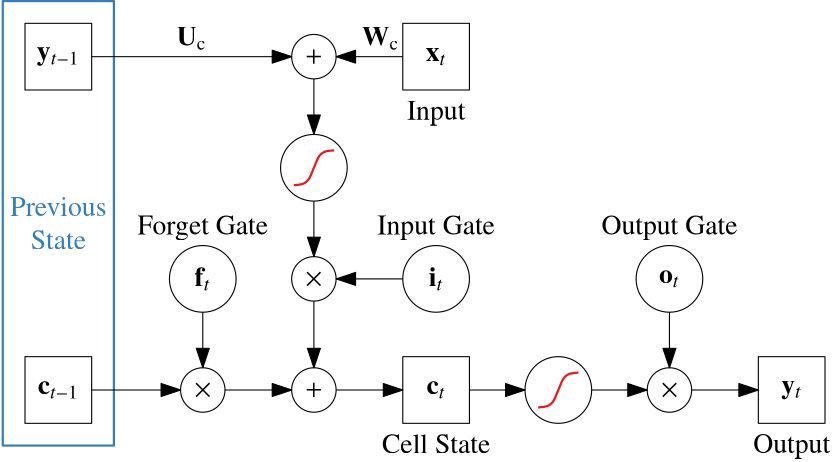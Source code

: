 <?xml version="1.0"?>
<!DOCTYPE ipe SYSTEM "ipe.dtd">
<ipe version="70206" creator="Ipe 7.2.7">
<info created="D:20170627172802" modified="D:20170807221343"/>
<preamble>\usepackage{amsmath}
\usepackage{txfonts}
</preamble>
<ipestyle name="basic">
<symbol name="arrow/arc(spx)">
<path stroke="sym-stroke" fill="sym-stroke" pen="sym-pen">
0 0 m
-1 0.333 l
-1 -0.333 l
h
</path>
</symbol>
<symbol name="arrow/farc(spx)">
<path stroke="sym-stroke" fill="white" pen="sym-pen">
0 0 m
-1 0.333 l
-1 -0.333 l
h
</path>
</symbol>
<symbol name="arrow/ptarc(spx)">
<path stroke="sym-stroke" fill="sym-stroke" pen="sym-pen">
0 0 m
-1 0.333 l
-0.8 0 l
-1 -0.333 l
h
</path>
</symbol>
<symbol name="arrow/fptarc(spx)">
<path stroke="sym-stroke" fill="white" pen="sym-pen">
0 0 m
-1 0.333 l
-0.8 0 l
-1 -0.333 l
h
</path>
</symbol>
<symbol name="mark/circle(sx)" transformations="translations">
<path fill="sym-stroke">
0.6 0 0 0.6 0 0 e
0.4 0 0 0.4 0 0 e
</path>
</symbol>
<symbol name="mark/disk(sx)" transformations="translations">
<path fill="sym-stroke">
0.6 0 0 0.6 0 0 e
</path>
</symbol>
<symbol name="mark/fdisk(sfx)" transformations="translations">
<group>
<path fill="sym-fill">
0.5 0 0 0.5 0 0 e
</path>
<path fill="sym-stroke" fillrule="eofill">
0.6 0 0 0.6 0 0 e
0.4 0 0 0.4 0 0 e
</path>
</group>
</symbol>
<symbol name="mark/box(sx)" transformations="translations">
<path fill="sym-stroke" fillrule="eofill">
-0.6 -0.6 m
0.6 -0.6 l
0.6 0.6 l
-0.6 0.6 l
h
-0.4 -0.4 m
0.4 -0.4 l
0.4 0.4 l
-0.4 0.4 l
h
</path>
</symbol>
<symbol name="mark/square(sx)" transformations="translations">
<path fill="sym-stroke">
-0.6 -0.6 m
0.6 -0.6 l
0.6 0.6 l
-0.6 0.6 l
h
</path>
</symbol>
<symbol name="mark/fsquare(sfx)" transformations="translations">
<group>
<path fill="sym-fill">
-0.5 -0.5 m
0.5 -0.5 l
0.5 0.5 l
-0.5 0.5 l
h
</path>
<path fill="sym-stroke" fillrule="eofill">
-0.6 -0.6 m
0.6 -0.6 l
0.6 0.6 l
-0.6 0.6 l
h
-0.4 -0.4 m
0.4 -0.4 l
0.4 0.4 l
-0.4 0.4 l
h
</path>
</group>
</symbol>
<symbol name="mark/cross(sx)" transformations="translations">
<group>
<path fill="sym-stroke">
-0.43 -0.57 m
0.57 0.43 l
0.43 0.57 l
-0.57 -0.43 l
h
</path>
<path fill="sym-stroke">
-0.43 0.57 m
0.57 -0.43 l
0.43 -0.57 l
-0.57 0.43 l
h
</path>
</group>
</symbol>
<symbol name="arrow/fnormal(spx)">
<path stroke="sym-stroke" fill="white" pen="sym-pen">
0 0 m
-1 0.333 l
-1 -0.333 l
h
</path>
</symbol>
<symbol name="arrow/pointed(spx)">
<path stroke="sym-stroke" fill="sym-stroke" pen="sym-pen">
0 0 m
-1 0.333 l
-0.8 0 l
-1 -0.333 l
h
</path>
</symbol>
<symbol name="arrow/fpointed(spx)">
<path stroke="sym-stroke" fill="white" pen="sym-pen">
0 0 m
-1 0.333 l
-0.8 0 l
-1 -0.333 l
h
</path>
</symbol>
<symbol name="arrow/linear(spx)">
<path stroke="sym-stroke" pen="sym-pen">
-1 0.333 m
0 0 l
-1 -0.333 l
</path>
</symbol>
<symbol name="arrow/fdouble(spx)">
<path stroke="sym-stroke" fill="white" pen="sym-pen">
0 0 m
-1 0.333 l
-1 -0.333 l
h
-1 0 m
-2 0.333 l
-2 -0.333 l
h
</path>
</symbol>
<symbol name="arrow/double(spx)">
<path stroke="sym-stroke" fill="sym-stroke" pen="sym-pen">
0 0 m
-1 0.333 l
-1 -0.333 l
h
-1 0 m
-2 0.333 l
-2 -0.333 l
h
</path>
</symbol>
<pen name="heavier" value="0.8"/>
<pen name="fat" value="1.2"/>
<pen name="ultrafat" value="2"/>
<symbolsize name="large" value="5"/>
<symbolsize name="small" value="2"/>
<symbolsize name="tiny" value="1.1"/>
<arrowsize name="large" value="10"/>
<arrowsize name="small" value="5"/>
<arrowsize name="tiny" value="3"/>
<color name="red" value="1 0 0"/>
<color name="green" value="0 1 0"/>
<color name="blue" value="0 0 1"/>
<color name="yellow" value="1 1 0"/>
<color name="orange" value="1 0.647 0"/>
<color name="gold" value="1 0.843 0"/>
<color name="purple" value="0.627 0.125 0.941"/>
<color name="gray" value="0.745"/>
<color name="brown" value="0.647 0.165 0.165"/>
<color name="navy" value="0 0 0.502"/>
<color name="pink" value="1 0.753 0.796"/>
<color name="seagreen" value="0.18 0.545 0.341"/>
<color name="turquoise" value="0.251 0.878 0.816"/>
<color name="violet" value="0.933 0.51 0.933"/>
<color name="darkblue" value="0 0 0.545"/>
<color name="darkcyan" value="0 0.545 0.545"/>
<color name="darkgray" value="0.663"/>
<color name="darkgreen" value="0 0.392 0"/>
<color name="darkmagenta" value="0.545 0 0.545"/>
<color name="darkorange" value="1 0.549 0"/>
<color name="darkred" value="0.545 0 0"/>
<color name="lightblue" value="0.678 0.847 0.902"/>
<color name="lightcyan" value="0.878 1 1"/>
<color name="lightgray" value="0.827"/>
<color name="lightgreen" value="0.565 0.933 0.565"/>
<color name="lightyellow" value="1 1 0.878"/>
<dashstyle name="dashed" value="[4] 0"/>
<dashstyle name="dotted" value="[1 3] 0"/>
<dashstyle name="dash dotted" value="[4 2 1 2] 0"/>
<dashstyle name="dash dot dotted" value="[4 2 1 2 1 2] 0"/>
<textsize name="large" value="\large"/>
<textsize name="Large" value="\Large"/>
<textsize name="LARGE" value="\LARGE"/>
<textsize name="huge" value="\huge"/>
<textsize name="Huge" value="\Huge"/>
<textsize name="small" value="\small"/>
<textsize name="footnote" value="\footnotesize"/>
<textsize name="tiny" value="\tiny"/>
<textstyle name="center" begin="\begin{center}" end="\end{center}"/>
<textstyle name="itemize" begin="\begin{itemize}" end="\end{itemize}"/>
<textstyle name="item" begin="\begin{itemize}\item{}" end="\end{itemize}"/>
<gridsize name="4 pts" value="4"/>
<gridsize name="8 pts (~3 mm)" value="8"/>
<gridsize name="16 pts (~6 mm)" value="16"/>
<gridsize name="32 pts (~12 mm)" value="32"/>
<gridsize name="10 pts (~3.5 mm)" value="10"/>
<gridsize name="20 pts (~7 mm)" value="20"/>
<gridsize name="14 pts (~5 mm)" value="14"/>
<gridsize name="28 pts (~10 mm)" value="28"/>
<gridsize name="56 pts (~20 mm)" value="56"/>
<anglesize name="90 deg" value="90"/>
<anglesize name="60 deg" value="60"/>
<anglesize name="45 deg" value="45"/>
<anglesize name="30 deg" value="30"/>
<anglesize name="22.5 deg" value="22.5"/>
<opacity name="10%" value="0.1"/>
<opacity name="30%" value="0.3"/>
<opacity name="50%" value="0.5"/>
<opacity name="75%" value="0.75"/>
<tiling name="falling" angle="-60" step="4" width="1"/>
<tiling name="rising" angle="30" step="4" width="1"/>
</ipestyle>
<page>
<layer name="alpha"/>
<view layers="alpha" active="alpha"/>
<path layer="alpha" matrix="1 0 0 1 -8 0" stroke="black">
244 668 m
244 644 l
268 644 l
268 668 l
h
</path>
<text matrix="1 0 0 1 56 -80" transformations="translations" pos="192 736" stroke="black" type="label" width="6.986" height="4.659" depth="1.54" halign="center" valign="center" size="10" style="math">\mathbf{c}_t</text>
<path stroke="black">
100 668 m
100 644 l
124 644 l
124 668 l
h
</path>
<text matrix="1 0 0 1 -80 -80" transformations="translations" pos="192 736" stroke="black" type="label" width="14.908" height="4.659" depth="1.54" halign="center" valign="center" size="10" style="math">\mathbf{c}_{t-1}</text>
<path matrix="1 0 0 1 36 -80" stroke="black">
8 0 0 8 128 736 e
</path>
<path matrix="1 0 0 1 28 -80" stroke="black">
8 0 0 8 176 736 e
</path>
<text matrix="1 0 0 1 36 -80" transformations="translations" pos="128 736" stroke="black" type="label" width="6.336" height="5.116" depth="0.05" halign="center" valign="center" size="10" style="math">\times</text>
<text matrix="1 0 0 1 28 -80" transformations="translations" pos="176 736" stroke="black" type="label" width="6.336" height="5.091" depth="0" halign="center" valign="center" size="10" style="math">+</text>
<path matrix="1 0 0 1 28 -80" stroke="black" arrow="normal/normal">
184 736 m
208 736 l
</path>
<text matrix="1 0 0 1 -8 -96" transformations="translations" pos="256 736" stroke="black" type="label" width="39.024" height="6.804" depth="0.13" halign="center" valign="top" size="10">Cell State</text>
<path matrix="1 0 0 1 204 -80" stroke="black">
8 0 0 8 128 736 e
</path>
<text matrix="1 0 0 1 204 -80" transformations="translations" pos="128 736" stroke="black" type="label" width="6.336" height="5.116" depth="0.05" halign="center" valign="center" size="10" style="math">\times</text>
<path matrix="1 0 0 1 76 -56" stroke="black">
12 0 0 12 256 752 e
</path>
<text matrix="1 0 0 1 128 -52" transformations="translations" pos="204 748" stroke="black" type="label" width="7.544" height="4.659" depth="1.54" halign="center" valign="center" size="10" style="math">\mathbf{o}_t</text>
<path matrix="1 0 0 1 120 0" stroke="black">
244 668 m
244 644 l
268 644 l
268 668 l
h
</path>
<text matrix="1 0 0 1 184 -80" transformations="translations" pos="192 736" stroke="black" type="label" width="7.544" height="4.655" depth="2.04" halign="center" valign="center" size="10" style="math">\mathbf{y}_t</text>
<text matrix="1 0 0 1 76 -24" transformations="translations" pos="256 736" stroke="black" type="label" width="48.976" height="6.672" depth="2.16" halign="center" valign="baseline" size="10">Output Gate</text>
<path matrix="1 0 0 1 -92 -56" stroke="black">
12 0 0 12 256 752 e
</path>
<text matrix="1 0 0 1 -40 -52" transformations="translations" pos="204 748" stroke="black" type="label" width="5.88" height="6.841" depth="1.54" halign="center" valign="center" size="10" style="math">\mathbf{f}_t</text>
<text matrix="1 0 0 1 -92 -24" transformations="translations" pos="256 736" stroke="black" type="label" width="46.984" height="6.672" depth="2.16" halign="center" valign="baseline" size="10">Forget Gate</text>
<path matrix="1 0 0 1 8 0" stroke="black" arrow="normal/normal">
156 684 m
156 664 l
</path>
<path matrix="1 0 0 1 -144 120" stroke="black">
244 668 m
244 644 l
268 644 l
268 668 l
h
</path>
<text matrix="1 0 0 1 -80 40" transformations="translations" pos="192 736" stroke="black" type="label" width="15.466" height="4.655" depth="2.04" halign="center" valign="center" size="10" style="math">\mathbf{y}_{t-1}</text>
<path stroke="black" arrow="normal/normal">
204 688 m
204 664 l
</path>
<path matrix="1 0 0 1 76 -40" stroke="black">
8 0 0 8 128 736 e
</path>
<text matrix="1 0 0 1 76 -40" transformations="translations" pos="128 736" stroke="black" type="label" width="6.336" height="5.116" depth="0.05" halign="center" valign="center" size="10" style="math">\times</text>
<path stroke="black" arrow="normal/normal">
260 656 m
280 656 l
</path>
<path matrix="1 0 0 1 36 -96" stroke="black">
12 0 0 12 256 752 e
</path>
<path matrix="-0.0375398 0 0 -0.0548741 302.289 665.183" stroke="0.894 0.102 0.11" pen="0.8">
467.332 281.711 m
399.484 278.827
358.066 268.388
325.863 247.063
305.145 220.118
290.078 193.974
274.076 167.339 c
80.8403 52.9664 m
148.689 55.8509
190.107 66.2896
222.309 87.6145
243.027 114.56
258.094 140.703
274.096 167.339 c
</path>
<path stroke="black" arrow="normal/normal">
304 656 m
324 656 l
</path>
<path matrix="1 0 0 1 -8 0" stroke="black" arrow="normal/normal">
340 684 m
340 664 l
</path>
<path matrix="1 0 0 1 156 -80" stroke="black" arrow="normal/normal">
184 736 m
208 736 l
</path>
<path matrix="1 0 0 1 -8 120" stroke="black">
244 668 m
244 644 l
268 644 l
268 668 l
h
</path>
<text matrix="1 0 0 1 56 40" transformations="translations" pos="192 736" stroke="black" type="label" width="7.544" height="4.659" depth="1.54" halign="center" valign="center" size="10" style="math">\mathbf{x}_t</text>
<path matrix="1 0 0 1 -52 -16" stroke="black">
12 0 0 12 256 752 e
</path>
<path matrix="-0.0375398 0 0 -0.0548741 214.289 745.183" stroke="0.894 0.102 0.11" pen="0.8">
467.332 281.711 m
399.484 278.827
358.066 268.388
325.863 247.063
305.145 220.118
290.078 193.974
274.076 167.339 c
80.8403 52.9664 m
148.689 55.8509
190.107 66.2896
222.309 87.6145
243.027 114.56
258.094 140.703
274.096 167.339 c
</path>
<path matrix="1 0 0 1 -8 -56" stroke="black">
12 0 0 12 256 752 e
</path>
<text matrix="1 0 0 1 44 -52" transformations="translations" pos="204 748" stroke="black" type="label" width="5.332" height="6.841" depth="1.54" halign="center" valign="center" size="10" style="math">\mathbf{i}_t</text>
<text matrix="1 0 0 1 -8 -24" transformations="translations" pos="256 736" stroke="black" type="label" width="42.331" height="6.672" depth="2.16" halign="center" valign="baseline" size="10">Input Gate</text>
<path matrix="1 0 0 1 28 -40" stroke="black" rarrow="normal/normal">
184 736 m
208 736 l
</path>
<path matrix="1 0 0 1 28 40" stroke="black">
8 0 0 8 176 736 e
</path>
<text matrix="1 0 0 1 28 40" transformations="translations" pos="176 736" stroke="black" type="label" width="6.336" height="5.091" depth="0" halign="center" valign="center" size="10" style="math">+</text>
<path stroke="black" arrow="normal/normal">
204 724 m
204 704 l
</path>
<path stroke="black" arrow="normal/normal">
236 776 m
212 776 l
</path>
<path matrix="1 0 0 1 48 84" stroke="black" arrow="normal/normal">
156 684 m
156 664 l
</path>
<text matrix="1 0 0 1 84 -4" transformations="translations" pos="144 784" stroke="black" type="label" width="13.557" height="6.678" depth="1.56" halign="center" valign="baseline" size="10" style="math">\mathbf{W}_{\text{c}}</text>
<text matrix="1 0 0 1 16 -4" transformations="translations" pos="144 784" stroke="black" type="label" width="10.788" height="6.678" depth="1.56" halign="center" valign="baseline" size="10" style="math">\mathbf{U}_{\text{c}}</text>
<path matrix="1 0 0 1 76 -80" stroke="black" arrow="normal/normal">
96 736 m
120 736 l
</path>
<text matrix="1 0 0 1 120 -96" transformations="translations" pos="256 736" stroke="black" type="label" width="27.676" height="6.672" depth="2.16" halign="center" valign="top" size="10">Output</text>
<text matrix="1 0 0 1 -8 24" transformations="translations" pos="256 736" stroke="black" type="label" width="21.031" height="6.672" depth="2.16" halign="center" valign="top" size="10">Input</text>
<path stroke="0.216 0.494 0.722" pen="0.8">
92 796 m
92 636 l
132 636 l
132 796 l
h
</path>
<text matrix="1 0 0 1 -20 -80" transformations="translations" pos="112 796" stroke="0.216 0.494 0.722" type="minipage" width="40" height="12.024" depth="6.91" valign="center" size="10" style="center">Previous State</text>
<path stroke="black" arrow="normal/normal">
124 656 m
156 656 l
</path>
<path stroke="black" arrow="normal/normal">
124 776 m
196 776 l
</path>
</page>
</ipe>
